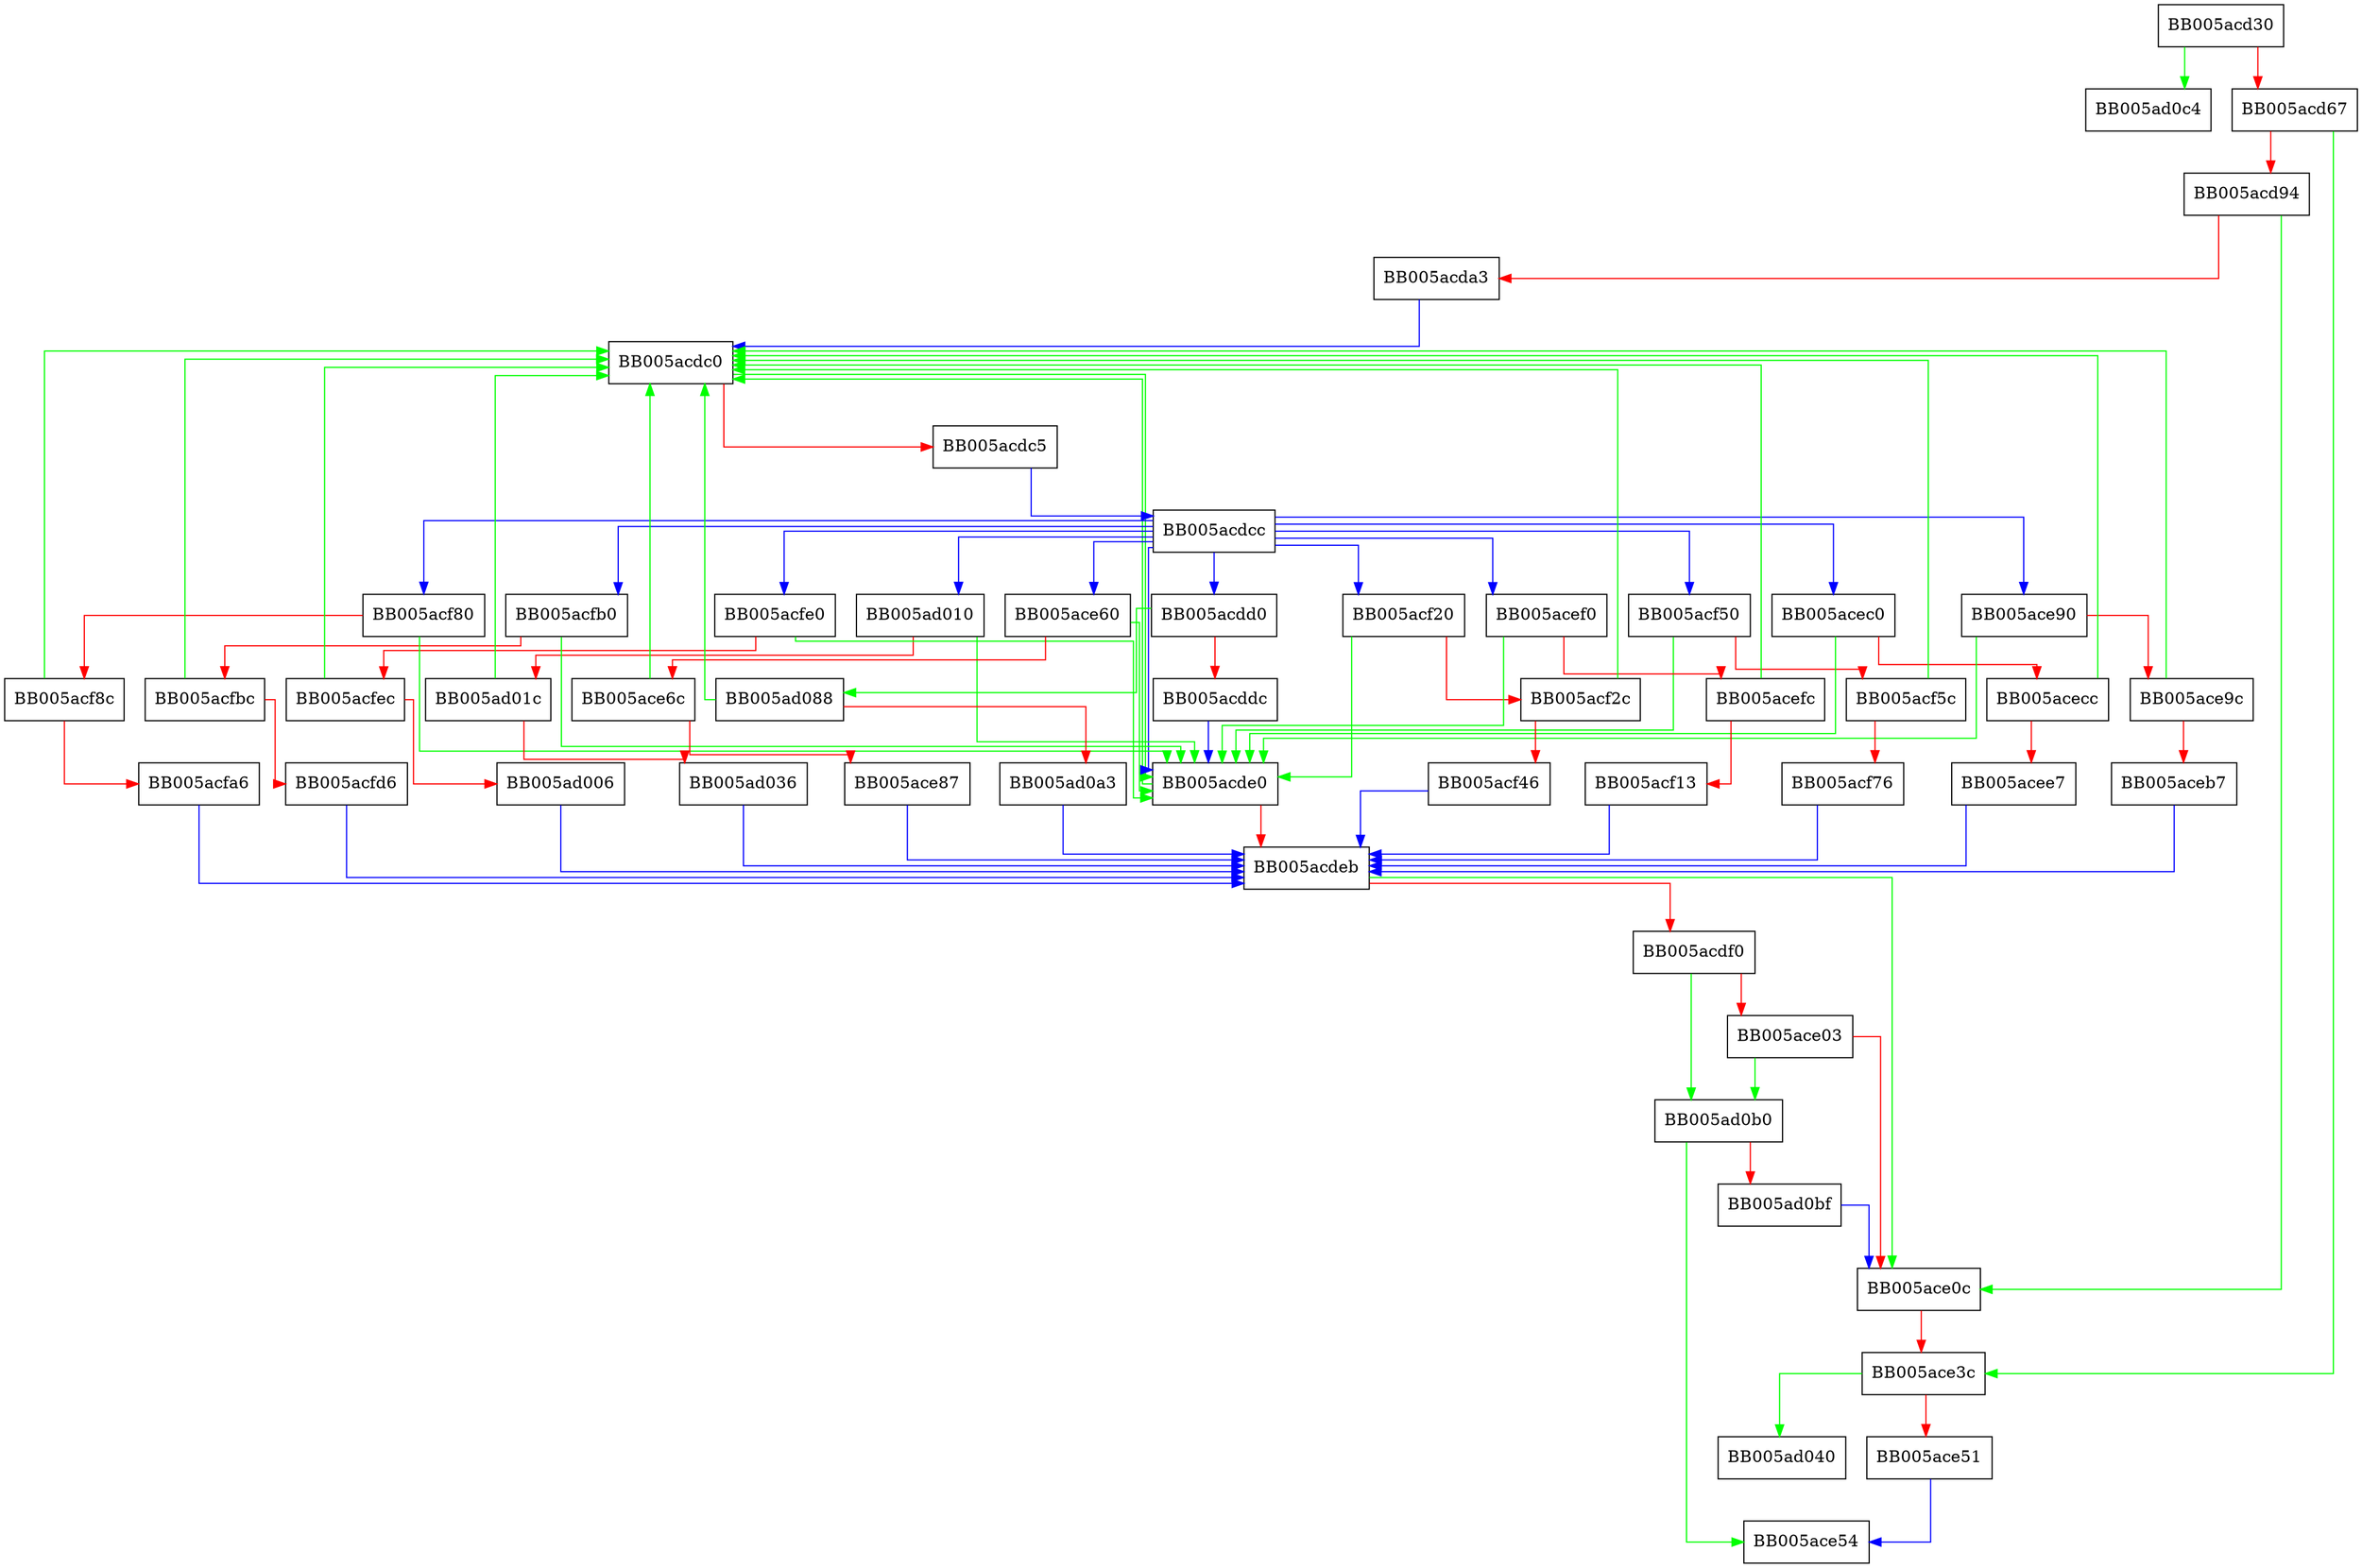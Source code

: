 digraph evp_asym_cipher_from_algorithm {
  node [shape="box"];
  graph [splines=ortho];
  BB005acd30 -> BB005ad0c4 [color="green"];
  BB005acd30 -> BB005acd67 [color="red"];
  BB005acd67 -> BB005ace3c [color="green"];
  BB005acd67 -> BB005acd94 [color="red"];
  BB005acd94 -> BB005ace0c [color="green"];
  BB005acd94 -> BB005acda3 [color="red"];
  BB005acda3 -> BB005acdc0 [color="blue"];
  BB005acdc0 -> BB005acde0 [color="green"];
  BB005acdc0 -> BB005acdc5 [color="red"];
  BB005acdc5 -> BB005acdcc [color="blue"];
  BB005acdcc -> BB005acde0 [color="blue"];
  BB005acdcc -> BB005ad010 [color="blue"];
  BB005acdcc -> BB005acfe0 [color="blue"];
  BB005acdcc -> BB005acfb0 [color="blue"];
  BB005acdcc -> BB005acf80 [color="blue"];
  BB005acdcc -> BB005acf50 [color="blue"];
  BB005acdcc -> BB005acf20 [color="blue"];
  BB005acdcc -> BB005acef0 [color="blue"];
  BB005acdcc -> BB005acec0 [color="blue"];
  BB005acdcc -> BB005ace90 [color="blue"];
  BB005acdcc -> BB005acdd0 [color="blue"];
  BB005acdcc -> BB005ace60 [color="blue"];
  BB005acdd0 -> BB005ad088 [color="green"];
  BB005acdd0 -> BB005acddc [color="red"];
  BB005acddc -> BB005acde0 [color="blue"];
  BB005acde0 -> BB005acdc0 [color="green"];
  BB005acde0 -> BB005acdeb [color="red"];
  BB005acdeb -> BB005ace0c [color="green"];
  BB005acdeb -> BB005acdf0 [color="red"];
  BB005acdf0 -> BB005ad0b0 [color="green"];
  BB005acdf0 -> BB005ace03 [color="red"];
  BB005ace03 -> BB005ad0b0 [color="green"];
  BB005ace03 -> BB005ace0c [color="red"];
  BB005ace0c -> BB005ace3c [color="red"];
  BB005ace3c -> BB005ad040 [color="green"];
  BB005ace3c -> BB005ace51 [color="red"];
  BB005ace51 -> BB005ace54 [color="blue"];
  BB005ace60 -> BB005acde0 [color="green"];
  BB005ace60 -> BB005ace6c [color="red"];
  BB005ace6c -> BB005acdc0 [color="green"];
  BB005ace6c -> BB005ace87 [color="red"];
  BB005ace87 -> BB005acdeb [color="blue"];
  BB005ace90 -> BB005acde0 [color="green"];
  BB005ace90 -> BB005ace9c [color="red"];
  BB005ace9c -> BB005acdc0 [color="green"];
  BB005ace9c -> BB005aceb7 [color="red"];
  BB005aceb7 -> BB005acdeb [color="blue"];
  BB005acec0 -> BB005acde0 [color="green"];
  BB005acec0 -> BB005acecc [color="red"];
  BB005acecc -> BB005acdc0 [color="green"];
  BB005acecc -> BB005acee7 [color="red"];
  BB005acee7 -> BB005acdeb [color="blue"];
  BB005acef0 -> BB005acde0 [color="green"];
  BB005acef0 -> BB005acefc [color="red"];
  BB005acefc -> BB005acdc0 [color="green"];
  BB005acefc -> BB005acf13 [color="red"];
  BB005acf13 -> BB005acdeb [color="blue"];
  BB005acf20 -> BB005acde0 [color="green"];
  BB005acf20 -> BB005acf2c [color="red"];
  BB005acf2c -> BB005acdc0 [color="green"];
  BB005acf2c -> BB005acf46 [color="red"];
  BB005acf46 -> BB005acdeb [color="blue"];
  BB005acf50 -> BB005acde0 [color="green"];
  BB005acf50 -> BB005acf5c [color="red"];
  BB005acf5c -> BB005acdc0 [color="green"];
  BB005acf5c -> BB005acf76 [color="red"];
  BB005acf76 -> BB005acdeb [color="blue"];
  BB005acf80 -> BB005acde0 [color="green"];
  BB005acf80 -> BB005acf8c [color="red"];
  BB005acf8c -> BB005acdc0 [color="green"];
  BB005acf8c -> BB005acfa6 [color="red"];
  BB005acfa6 -> BB005acdeb [color="blue"];
  BB005acfb0 -> BB005acde0 [color="green"];
  BB005acfb0 -> BB005acfbc [color="red"];
  BB005acfbc -> BB005acdc0 [color="green"];
  BB005acfbc -> BB005acfd6 [color="red"];
  BB005acfd6 -> BB005acdeb [color="blue"];
  BB005acfe0 -> BB005acde0 [color="green"];
  BB005acfe0 -> BB005acfec [color="red"];
  BB005acfec -> BB005acdc0 [color="green"];
  BB005acfec -> BB005ad006 [color="red"];
  BB005ad006 -> BB005acdeb [color="blue"];
  BB005ad010 -> BB005acde0 [color="green"];
  BB005ad010 -> BB005ad01c [color="red"];
  BB005ad01c -> BB005acdc0 [color="green"];
  BB005ad01c -> BB005ad036 [color="red"];
  BB005ad036 -> BB005acdeb [color="blue"];
  BB005ad088 -> BB005acdc0 [color="green"];
  BB005ad088 -> BB005ad0a3 [color="red"];
  BB005ad0a3 -> BB005acdeb [color="blue"];
  BB005ad0b0 -> BB005ace54 [color="green"];
  BB005ad0b0 -> BB005ad0bf [color="red"];
  BB005ad0bf -> BB005ace0c [color="blue"];
}